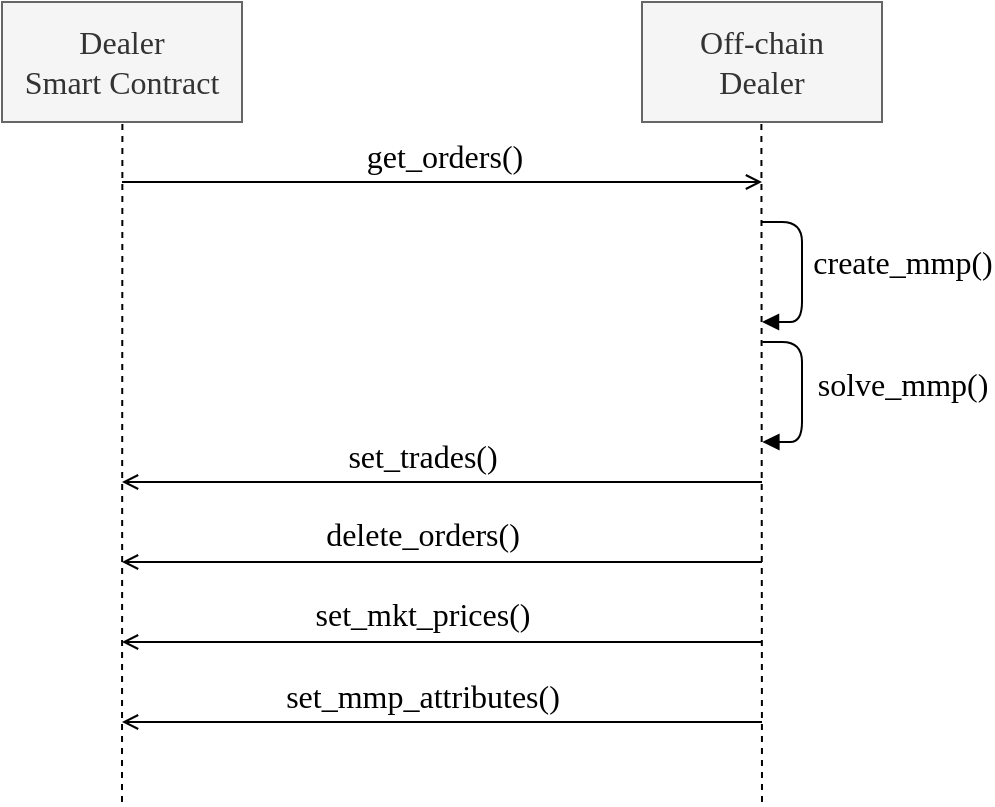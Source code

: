 <mxfile version="11.1.4" type="device"><diagram id="NS4X5qSdqrnrRl8yT7Ns" name="Page-1"><mxGraphModel dx="1671" dy="906" grid="1" gridSize="10" guides="1" tooltips="1" connect="1" arrows="1" fold="1" page="1" pageScale="1" pageWidth="850" pageHeight="1100" math="0" shadow="0"><root><mxCell id="0"/><mxCell id="1" parent="0"/><mxCell id="8URSiPXNw6gKNo3ngQDu-1" value="Dealer&lt;br style=&quot;font-size: 16px;&quot;&gt;Smart Contract" style="rounded=0;whiteSpace=wrap;html=1;fillColor=#f5f5f5;strokeColor=#666666;fontColor=#333333;fontFamily=Lucida Console;fontSize=16;" parent="1" vertex="1"><mxGeometry x="120" y="80" width="120" height="60" as="geometry"/></mxCell><mxCell id="8URSiPXNw6gKNo3ngQDu-2" value="Off-chain&lt;br style=&quot;font-size: 16px;&quot;&gt;Dealer" style="rounded=0;whiteSpace=wrap;html=1;fillColor=#f5f5f5;strokeColor=#666666;fontColor=#333333;fontFamily=Lucida Console;fontSize=16;" parent="1" vertex="1"><mxGeometry x="440" y="80" width="120" height="60" as="geometry"/></mxCell><mxCell id="8URSiPXNw6gKNo3ngQDu-4" value="" style="endArrow=none;dashed=1;html=1;entryX=0.46;entryY=1.031;entryDx=0;entryDy=0;entryPerimeter=0;fontFamily=Lucida Console;" parent="1" edge="1"><mxGeometry width="50" height="50" relative="1" as="geometry"><mxPoint x="500" y="480" as="sourcePoint"/><mxPoint x="499.7" y="139.86" as="targetPoint"/></mxGeometry></mxCell><mxCell id="8URSiPXNw6gKNo3ngQDu-8" value="" style="endArrow=none;dashed=1;html=1;entryX=0.46;entryY=1.031;entryDx=0;entryDy=0;entryPerimeter=0;fontFamily=Lucida Console;" parent="1" edge="1"><mxGeometry width="50" height="50" relative="1" as="geometry"><mxPoint x="180" y="480" as="sourcePoint"/><mxPoint x="180.2" y="139.86" as="targetPoint"/></mxGeometry></mxCell><mxCell id="8URSiPXNw6gKNo3ngQDu-9" value="" style="endArrow=none;html=1;endFill=0;startArrow=open;startFill=0;fontFamily=Lucida Console;" parent="1" edge="1"><mxGeometry width="50" height="50" relative="1" as="geometry"><mxPoint x="500" y="170" as="sourcePoint"/><mxPoint x="180" y="170" as="targetPoint"/></mxGeometry></mxCell><mxCell id="8URSiPXNw6gKNo3ngQDu-20" value="get_orders()" style="text;html=1;resizable=0;points=[];align=center;verticalAlign=middle;labelBackgroundColor=#ffffff;fontFamily=Lucida Console;fontSize=16;" parent="8URSiPXNw6gKNo3ngQDu-9" vertex="1" connectable="0"><mxGeometry x="0.091" y="-2" relative="1" as="geometry"><mxPoint x="15" y="-11" as="offset"/></mxGeometry></mxCell><mxCell id="8URSiPXNw6gKNo3ngQDu-11" value="" style="endArrow=none;html=1;endFill=0;startArrow=block;startFill=1;edgeStyle=orthogonalEdgeStyle;fontFamily=Lucida Console;" parent="1" edge="1"><mxGeometry width="50" height="50" relative="1" as="geometry"><mxPoint x="500" y="240" as="sourcePoint"/><mxPoint x="500" y="190" as="targetPoint"/><Array as="points"><mxPoint x="520" y="240"/><mxPoint x="520" y="190"/></Array></mxGeometry></mxCell><mxCell id="8URSiPXNw6gKNo3ngQDu-16" value="create_mmp()" style="text;html=1;resizable=0;points=[];align=center;verticalAlign=middle;labelBackgroundColor=#ffffff;fontFamily=Lucida Console;fontSize=16;" parent="8URSiPXNw6gKNo3ngQDu-11" vertex="1" connectable="0"><mxGeometry x="-0.015" y="1" relative="1" as="geometry"><mxPoint x="51" y="-5.5" as="offset"/></mxGeometry></mxCell><mxCell id="8URSiPXNw6gKNo3ngQDu-18" value="" style="endArrow=none;html=1;endFill=0;startArrow=block;startFill=1;edgeStyle=orthogonalEdgeStyle;fontFamily=Lucida Console;" parent="1" edge="1"><mxGeometry width="50" height="50" relative="1" as="geometry"><mxPoint x="500.2" y="300" as="sourcePoint"/><mxPoint x="500.2" y="250" as="targetPoint"/><Array as="points"><mxPoint x="520" y="300"/><mxPoint x="520" y="250"/></Array></mxGeometry></mxCell><mxCell id="8URSiPXNw6gKNo3ngQDu-19" value="solve_mmp()" style="text;html=1;resizable=0;points=[];align=center;verticalAlign=middle;labelBackgroundColor=#ffffff;fontFamily=Lucida Console;fontSize=16;" parent="8URSiPXNw6gKNo3ngQDu-18" vertex="1" connectable="0"><mxGeometry x="-0.015" y="1" relative="1" as="geometry"><mxPoint x="51" y="-5.5" as="offset"/></mxGeometry></mxCell><mxCell id="8URSiPXNw6gKNo3ngQDu-21" value="" style="endArrow=open;html=1;endFill=0;startArrow=none;startFill=0;fontFamily=Lucida Console;" parent="1" edge="1"><mxGeometry width="50" height="50" relative="1" as="geometry"><mxPoint x="500" y="320" as="sourcePoint"/><mxPoint x="180" y="320" as="targetPoint"/></mxGeometry></mxCell><mxCell id="8URSiPXNw6gKNo3ngQDu-26" value="set_trades()" style="text;html=1;resizable=0;points=[];align=center;verticalAlign=middle;labelBackgroundColor=#ffffff;fontFamily=Lucida Console;fontSize=16;" parent="8URSiPXNw6gKNo3ngQDu-21" vertex="1" connectable="0"><mxGeometry x="-0.306" y="-1" relative="1" as="geometry"><mxPoint x="-59" y="-12" as="offset"/></mxGeometry></mxCell><mxCell id="8URSiPXNw6gKNo3ngQDu-23" value="" style="endArrow=open;html=1;endFill=0;startArrow=none;startFill=0;fontFamily=Lucida Console;" parent="1" edge="1"><mxGeometry width="50" height="50" relative="1" as="geometry"><mxPoint x="500" y="360" as="sourcePoint"/><mxPoint x="180" y="360" as="targetPoint"/></mxGeometry></mxCell><mxCell id="8URSiPXNw6gKNo3ngQDu-27" value="delete_orders()" style="text;html=1;resizable=0;points=[];align=center;verticalAlign=middle;labelBackgroundColor=#ffffff;fontFamily=Lucida Console;fontSize=16;" parent="8URSiPXNw6gKNo3ngQDu-23" vertex="1" connectable="0"><mxGeometry x="-0.131" y="1" relative="1" as="geometry"><mxPoint x="-31" y="-15" as="offset"/></mxGeometry></mxCell><mxCell id="8URSiPXNw6gKNo3ngQDu-24" value="" style="endArrow=open;html=1;endFill=0;startArrow=none;startFill=0;fontFamily=Lucida Console;" parent="1" edge="1"><mxGeometry width="50" height="50" relative="1" as="geometry"><mxPoint x="500" y="400" as="sourcePoint"/><mxPoint x="180" y="400" as="targetPoint"/></mxGeometry></mxCell><mxCell id="8URSiPXNw6gKNo3ngQDu-29" value="set_mkt_prices()" style="text;html=1;resizable=0;points=[];align=center;verticalAlign=middle;labelBackgroundColor=#ffffff;fontFamily=Lucida Console;fontSize=16;" parent="8URSiPXNw6gKNo3ngQDu-24" vertex="1" connectable="0"><mxGeometry x="-0.091" y="1" relative="1" as="geometry"><mxPoint x="-24.5" y="-15" as="offset"/></mxGeometry></mxCell><mxCell id="8URSiPXNw6gKNo3ngQDu-25" value="" style="endArrow=open;html=1;endFill=0;startArrow=none;startFill=0;fontFamily=Lucida Console;" parent="1" edge="1"><mxGeometry width="50" height="50" relative="1" as="geometry"><mxPoint x="500" y="440" as="sourcePoint"/><mxPoint x="180" y="440" as="targetPoint"/></mxGeometry></mxCell><mxCell id="8URSiPXNw6gKNo3ngQDu-30" value="set_mmp_attributes()" style="text;html=1;resizable=0;points=[];align=center;verticalAlign=middle;labelBackgroundColor=#ffffff;fontFamily=Lucida Console;fontSize=16;" parent="8URSiPXNw6gKNo3ngQDu-25" vertex="1" connectable="0"><mxGeometry x="-0.039" y="-2" relative="1" as="geometry"><mxPoint x="-16" y="-11" as="offset"/></mxGeometry></mxCell></root></mxGraphModel></diagram></mxfile>